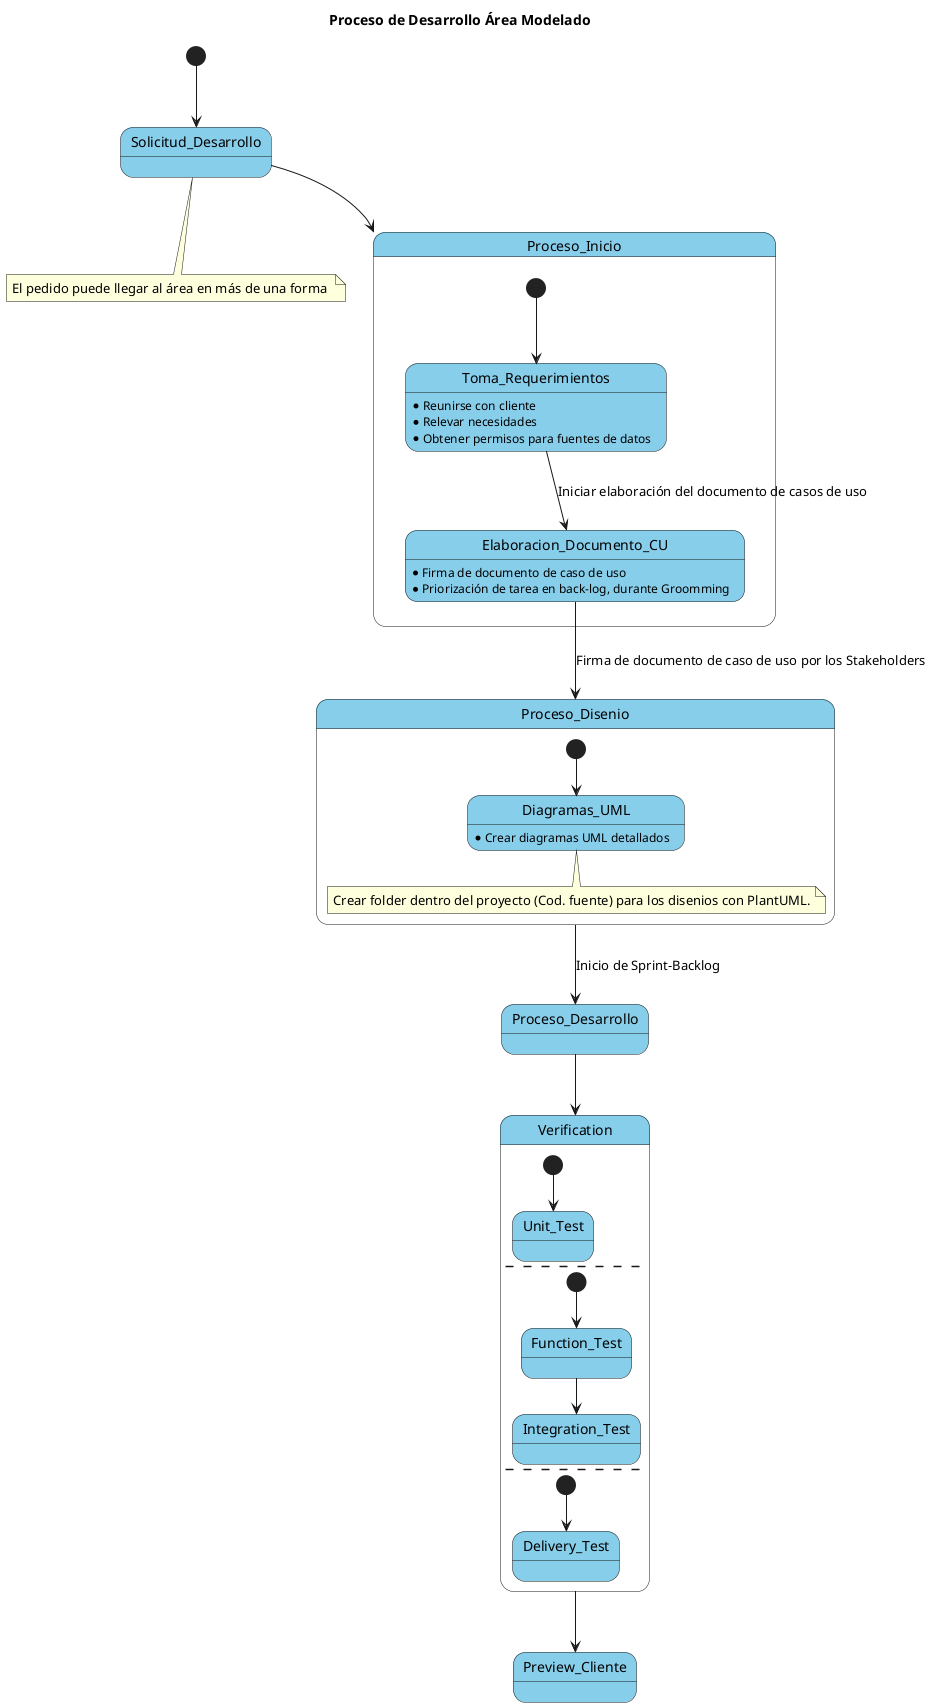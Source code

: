 @startuml MaqEstado-Ej3

!define CELESTE #87CEEB 

skinparam backgroundColor transparent
skinparam stateBackgroundColor CELESTE
skinparam StateFontColor Black

title Proceso de Desarrollo Área Modelado

[*] -down-> Solicitud_Desarrollo
note bottom
        El pedido puede llegar al área en más de una forma 
    end note

Solicitud_Desarrollo --> Proceso_Inicio

state Proceso_Inicio {
    [*] --> Toma_Requerimientos
    Toma_Requerimientos: * Reunirse con cliente
    Toma_Requerimientos: * Relevar necesidades
    Toma_Requerimientos: * Obtener permisos para fuentes de datos
    Toma_Requerimientos -down-> Elaboracion_Documento_CU : Iniciar elaboración del documento de casos de uso
} 

Elaboracion_Documento_CU --> Proceso_Disenio : Firma de documento de caso de uso por los Stakeholders
Elaboracion_Documento_CU: * Firma de documento de caso de uso
Elaboracion_Documento_CU: * Priorización de tarea en back-log, durante Groomming

state Proceso_Disenio {
    [*] --> Diagramas_UML
    Diagramas_UML : * Crear diagramas UML detallados
    note bottom
        Crear folder dentro del proyecto (Cod. fuente) para los disenios con PlantUML.
    end note
}

Proceso_Disenio --> Proceso_Desarrollo : Inicio de Sprint-Backlog

state Proceso_Desarrollo { 

}
    Proceso_Desarrollo -down-> Verification


state Verification {
[*] -down-> Unit_Test
--
[*] -down-> Function_Test

Function_Test -down-> Integration_Test
--
[*] -down-> Delivery_Test

}

Verification -down-> Preview_Cliente

    
@enduml
